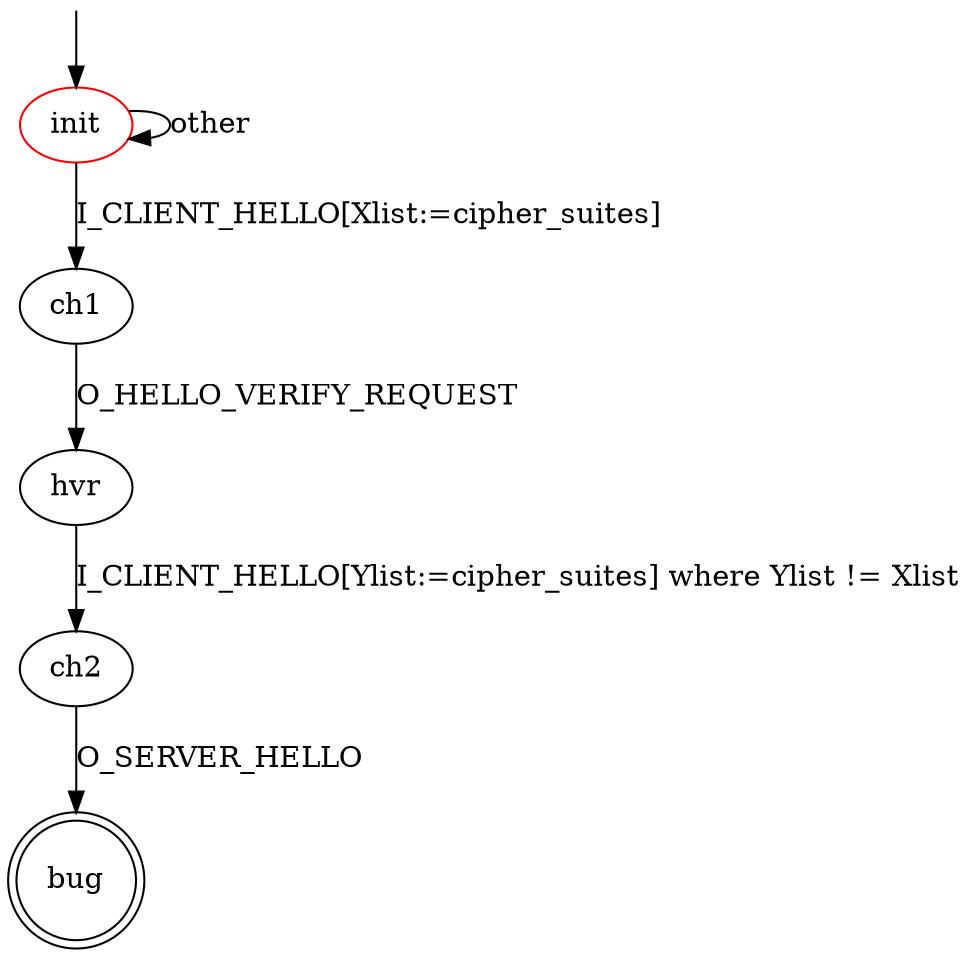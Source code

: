 digraph G {
label=""
init [color="red"]
bug [shape="doublecircle"]
 
init -> ch1 [label="I_CLIENT_HELLO[Xlist:=cipher_suites]"]
init -> init [label="other"]

ch1 -> hvr [label="O_HELLO_VERIFY_REQUEST"]

hvr -> ch2 [label="I_CLIENT_HELLO[Ylist:=cipher_suites] where Ylist != Xlist"]

ch2 -> bug [label="O_SERVER_HELLO"]

__start0 [label="" shape="none" width="0" height="0"];
__start0 -> init;
}
